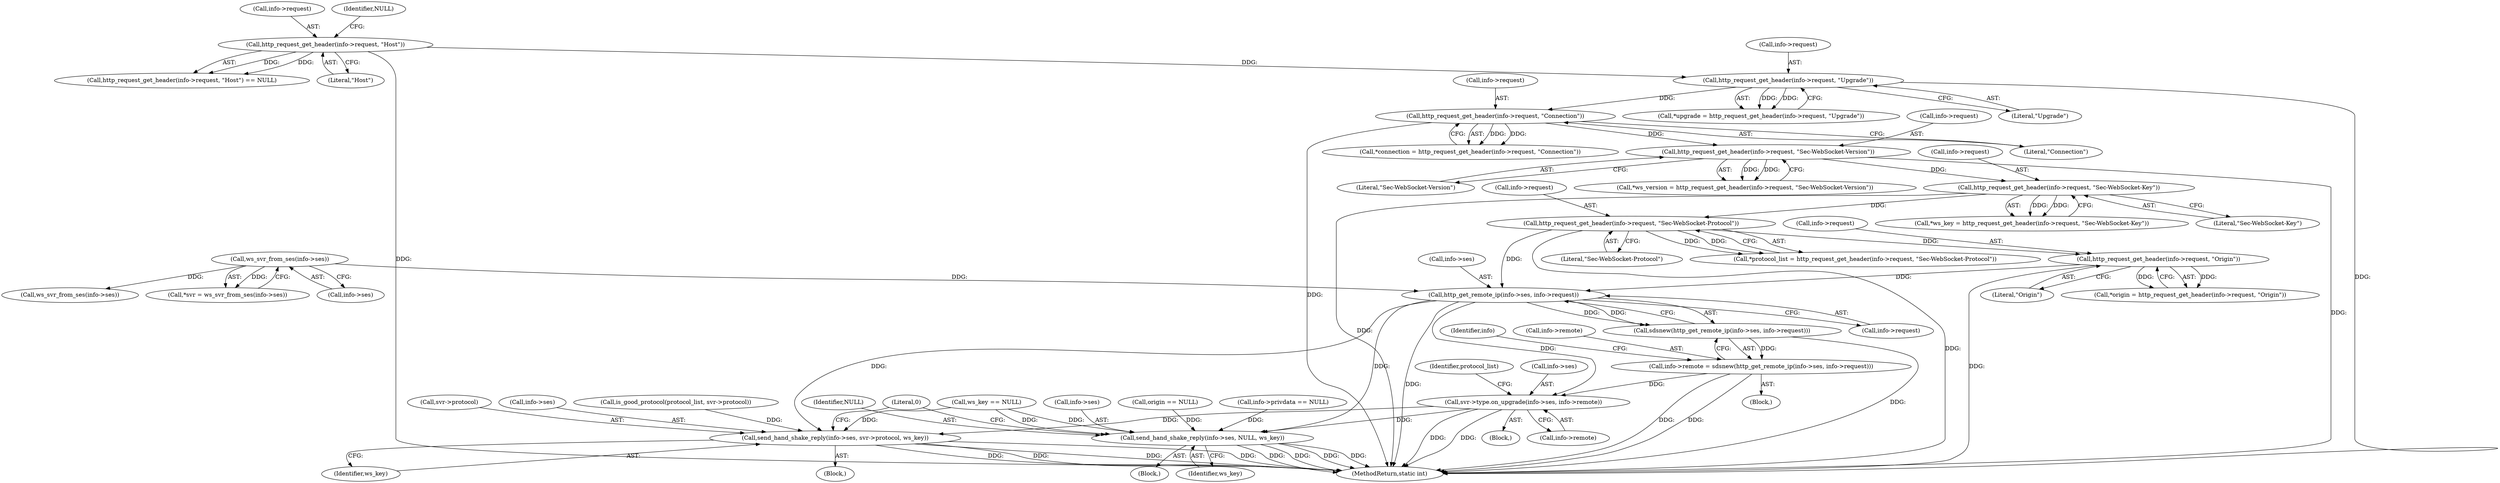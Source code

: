 digraph "0_viabtc_exchange_server_4a7c27bfe98f409623d4d857894d017ff0672cc9#diff-515c81af848352583bff286d6224875f_2@pointer" {
"1000439" [label="(Call,svr->type.on_upgrade(info->ses, info->remote))"];
"1000415" [label="(Call,http_get_remote_ip(info->ses, info->request))"];
"1000112" [label="(Call,ws_svr_from_ses(info->ses))"];
"1000368" [label="(Call,http_request_get_header(info->request, \"Origin\"))"];
"1000342" [label="(Call,http_request_get_header(info->request, \"Sec-WebSocket-Protocol\"))"];
"1000329" [label="(Call,http_request_get_header(info->request, \"Sec-WebSocket-Key\"))"];
"1000310" [label="(Call,http_request_get_header(info->request, \"Sec-WebSocket-Version\"))"];
"1000236" [label="(Call,http_request_get_header(info->request, \"Connection\"))"];
"1000217" [label="(Call,http_request_get_header(info->request, \"Upgrade\"))"];
"1000186" [label="(Call,http_request_get_header(info->request, \"Host\"))"];
"1000410" [label="(Call,info->remote = sdsnew(http_get_remote_ip(info->ses, info->request)))"];
"1000414" [label="(Call,sdsnew(http_get_remote_ip(info->ses, info->request)))"];
"1000449" [label="(Call,send_hand_shake_reply(info->ses, svr->protocol, ws_key))"];
"1000459" [label="(Call,send_hand_shake_reply(info->ses, NULL, ws_key))"];
"1000479" [label="(MethodReturn,static int)"];
"1000459" [label="(Call,send_hand_shake_reply(info->ses, NULL, ws_key))"];
"1000368" [label="(Call,http_request_get_header(info->request, \"Origin\"))"];
"1000447" [label="(Identifier,protocol_list)"];
"1000458" [label="(Block,)"];
"1000464" [label="(Identifier,ws_key)"];
"1000372" [label="(Literal,\"Origin\")"];
"1000333" [label="(Literal,\"Sec-WebSocket-Key\")"];
"1000448" [label="(Block,)"];
"1000190" [label="(Literal,\"Host\")"];
"1000399" [label="(Call,info->privdata == NULL)"];
"1000438" [label="(Block,)"];
"1000217" [label="(Call,http_request_get_header(info->request, \"Upgrade\"))"];
"1000443" [label="(Call,info->remote)"];
"1000414" [label="(Call,sdsnew(http_get_remote_ip(info->ses, info->request)))"];
"1000440" [label="(Call,info->ses)"];
"1000369" [label="(Call,info->request)"];
"1000234" [label="(Call,*connection = http_request_get_header(info->request, \"Connection\"))"];
"1000112" [label="(Call,ws_svr_from_ses(info->ses))"];
"1000110" [label="(Call,*svr = ws_svr_from_ses(info->ses))"];
"1000340" [label="(Call,*protocol_list = http_request_get_header(info->request, \"Sec-WebSocket-Protocol\"))"];
"1000185" [label="(Call,http_request_get_header(info->request, \"Host\") == NULL)"];
"1000416" [label="(Call,info->ses)"];
"1000450" [label="(Call,info->ses)"];
"1000330" [label="(Call,info->request)"];
"1000466" [label="(Literal,0)"];
"1000236" [label="(Call,http_request_get_header(info->request, \"Connection\"))"];
"1000351" [label="(Call,is_good_protocol(protocol_list, svr->protocol))"];
"1000342" [label="(Call,http_request_get_header(info->request, \"Sec-WebSocket-Protocol\"))"];
"1000327" [label="(Call,*ws_key = http_request_get_header(info->request, \"Sec-WebSocket-Key\"))"];
"1000113" [label="(Call,info->ses)"];
"1000346" [label="(Literal,\"Sec-WebSocket-Protocol\")"];
"1000218" [label="(Call,info->request)"];
"1000311" [label="(Call,info->request)"];
"1000453" [label="(Call,svr->protocol)"];
"1000237" [label="(Call,info->request)"];
"1000419" [label="(Call,info->request)"];
"1000463" [label="(Identifier,NULL)"];
"1000366" [label="(Call,*origin = http_request_get_header(info->request, \"Origin\"))"];
"1000187" [label="(Call,info->request)"];
"1000411" [label="(Call,info->remote)"];
"1000240" [label="(Literal,\"Connection\")"];
"1000308" [label="(Call,*ws_version = http_request_get_header(info->request, \"Sec-WebSocket-Version\"))"];
"1000186" [label="(Call,http_request_get_header(info->request, \"Host\"))"];
"1000410" [label="(Call,info->remote = sdsnew(http_get_remote_ip(info->ses, info->request)))"];
"1000335" [label="(Call,ws_key == NULL)"];
"1000439" [label="(Call,svr->type.on_upgrade(info->ses, info->remote))"];
"1000449" [label="(Call,send_hand_shake_reply(info->ses, svr->protocol, ws_key))"];
"1000424" [label="(Identifier,info)"];
"1000329" [label="(Call,http_request_get_header(info->request, \"Sec-WebSocket-Key\"))"];
"1000221" [label="(Literal,\"Upgrade\")"];
"1000215" [label="(Call,*upgrade = http_request_get_header(info->request, \"Upgrade\"))"];
"1000460" [label="(Call,info->ses)"];
"1000310" [label="(Call,http_request_get_header(info->request, \"Sec-WebSocket-Version\"))"];
"1000456" [label="(Identifier,ws_key)"];
"1000343" [label="(Call,info->request)"];
"1000375" [label="(Call,origin == NULL)"];
"1000191" [label="(Identifier,NULL)"];
"1000469" [label="(Call,ws_svr_from_ses(info->ses))"];
"1000102" [label="(Block,)"];
"1000415" [label="(Call,http_get_remote_ip(info->ses, info->request))"];
"1000314" [label="(Literal,\"Sec-WebSocket-Version\")"];
"1000439" -> "1000438"  [label="AST: "];
"1000439" -> "1000443"  [label="CFG: "];
"1000440" -> "1000439"  [label="AST: "];
"1000443" -> "1000439"  [label="AST: "];
"1000447" -> "1000439"  [label="CFG: "];
"1000439" -> "1000479"  [label="DDG: "];
"1000439" -> "1000479"  [label="DDG: "];
"1000415" -> "1000439"  [label="DDG: "];
"1000410" -> "1000439"  [label="DDG: "];
"1000439" -> "1000449"  [label="DDG: "];
"1000439" -> "1000459"  [label="DDG: "];
"1000415" -> "1000414"  [label="AST: "];
"1000415" -> "1000419"  [label="CFG: "];
"1000416" -> "1000415"  [label="AST: "];
"1000419" -> "1000415"  [label="AST: "];
"1000414" -> "1000415"  [label="CFG: "];
"1000415" -> "1000479"  [label="DDG: "];
"1000415" -> "1000414"  [label="DDG: "];
"1000415" -> "1000414"  [label="DDG: "];
"1000112" -> "1000415"  [label="DDG: "];
"1000368" -> "1000415"  [label="DDG: "];
"1000342" -> "1000415"  [label="DDG: "];
"1000415" -> "1000449"  [label="DDG: "];
"1000415" -> "1000459"  [label="DDG: "];
"1000112" -> "1000110"  [label="AST: "];
"1000112" -> "1000113"  [label="CFG: "];
"1000113" -> "1000112"  [label="AST: "];
"1000110" -> "1000112"  [label="CFG: "];
"1000112" -> "1000110"  [label="DDG: "];
"1000112" -> "1000469"  [label="DDG: "];
"1000368" -> "1000366"  [label="AST: "];
"1000368" -> "1000372"  [label="CFG: "];
"1000369" -> "1000368"  [label="AST: "];
"1000372" -> "1000368"  [label="AST: "];
"1000366" -> "1000368"  [label="CFG: "];
"1000368" -> "1000479"  [label="DDG: "];
"1000368" -> "1000366"  [label="DDG: "];
"1000368" -> "1000366"  [label="DDG: "];
"1000342" -> "1000368"  [label="DDG: "];
"1000342" -> "1000340"  [label="AST: "];
"1000342" -> "1000346"  [label="CFG: "];
"1000343" -> "1000342"  [label="AST: "];
"1000346" -> "1000342"  [label="AST: "];
"1000340" -> "1000342"  [label="CFG: "];
"1000342" -> "1000479"  [label="DDG: "];
"1000342" -> "1000340"  [label="DDG: "];
"1000342" -> "1000340"  [label="DDG: "];
"1000329" -> "1000342"  [label="DDG: "];
"1000329" -> "1000327"  [label="AST: "];
"1000329" -> "1000333"  [label="CFG: "];
"1000330" -> "1000329"  [label="AST: "];
"1000333" -> "1000329"  [label="AST: "];
"1000327" -> "1000329"  [label="CFG: "];
"1000329" -> "1000479"  [label="DDG: "];
"1000329" -> "1000327"  [label="DDG: "];
"1000329" -> "1000327"  [label="DDG: "];
"1000310" -> "1000329"  [label="DDG: "];
"1000310" -> "1000308"  [label="AST: "];
"1000310" -> "1000314"  [label="CFG: "];
"1000311" -> "1000310"  [label="AST: "];
"1000314" -> "1000310"  [label="AST: "];
"1000308" -> "1000310"  [label="CFG: "];
"1000310" -> "1000479"  [label="DDG: "];
"1000310" -> "1000308"  [label="DDG: "];
"1000310" -> "1000308"  [label="DDG: "];
"1000236" -> "1000310"  [label="DDG: "];
"1000236" -> "1000234"  [label="AST: "];
"1000236" -> "1000240"  [label="CFG: "];
"1000237" -> "1000236"  [label="AST: "];
"1000240" -> "1000236"  [label="AST: "];
"1000234" -> "1000236"  [label="CFG: "];
"1000236" -> "1000479"  [label="DDG: "];
"1000236" -> "1000234"  [label="DDG: "];
"1000236" -> "1000234"  [label="DDG: "];
"1000217" -> "1000236"  [label="DDG: "];
"1000217" -> "1000215"  [label="AST: "];
"1000217" -> "1000221"  [label="CFG: "];
"1000218" -> "1000217"  [label="AST: "];
"1000221" -> "1000217"  [label="AST: "];
"1000215" -> "1000217"  [label="CFG: "];
"1000217" -> "1000479"  [label="DDG: "];
"1000217" -> "1000215"  [label="DDG: "];
"1000217" -> "1000215"  [label="DDG: "];
"1000186" -> "1000217"  [label="DDG: "];
"1000186" -> "1000185"  [label="AST: "];
"1000186" -> "1000190"  [label="CFG: "];
"1000187" -> "1000186"  [label="AST: "];
"1000190" -> "1000186"  [label="AST: "];
"1000191" -> "1000186"  [label="CFG: "];
"1000186" -> "1000479"  [label="DDG: "];
"1000186" -> "1000185"  [label="DDG: "];
"1000186" -> "1000185"  [label="DDG: "];
"1000410" -> "1000102"  [label="AST: "];
"1000410" -> "1000414"  [label="CFG: "];
"1000411" -> "1000410"  [label="AST: "];
"1000414" -> "1000410"  [label="AST: "];
"1000424" -> "1000410"  [label="CFG: "];
"1000410" -> "1000479"  [label="DDG: "];
"1000410" -> "1000479"  [label="DDG: "];
"1000414" -> "1000410"  [label="DDG: "];
"1000414" -> "1000479"  [label="DDG: "];
"1000449" -> "1000448"  [label="AST: "];
"1000449" -> "1000456"  [label="CFG: "];
"1000450" -> "1000449"  [label="AST: "];
"1000453" -> "1000449"  [label="AST: "];
"1000456" -> "1000449"  [label="AST: "];
"1000466" -> "1000449"  [label="CFG: "];
"1000449" -> "1000479"  [label="DDG: "];
"1000449" -> "1000479"  [label="DDG: "];
"1000449" -> "1000479"  [label="DDG: "];
"1000449" -> "1000479"  [label="DDG: "];
"1000351" -> "1000449"  [label="DDG: "];
"1000335" -> "1000449"  [label="DDG: "];
"1000459" -> "1000458"  [label="AST: "];
"1000459" -> "1000464"  [label="CFG: "];
"1000460" -> "1000459"  [label="AST: "];
"1000463" -> "1000459"  [label="AST: "];
"1000464" -> "1000459"  [label="AST: "];
"1000466" -> "1000459"  [label="CFG: "];
"1000459" -> "1000479"  [label="DDG: "];
"1000459" -> "1000479"  [label="DDG: "];
"1000459" -> "1000479"  [label="DDG: "];
"1000459" -> "1000479"  [label="DDG: "];
"1000375" -> "1000459"  [label="DDG: "];
"1000399" -> "1000459"  [label="DDG: "];
"1000335" -> "1000459"  [label="DDG: "];
"1000335" -> "1000459"  [label="DDG: "];
}
